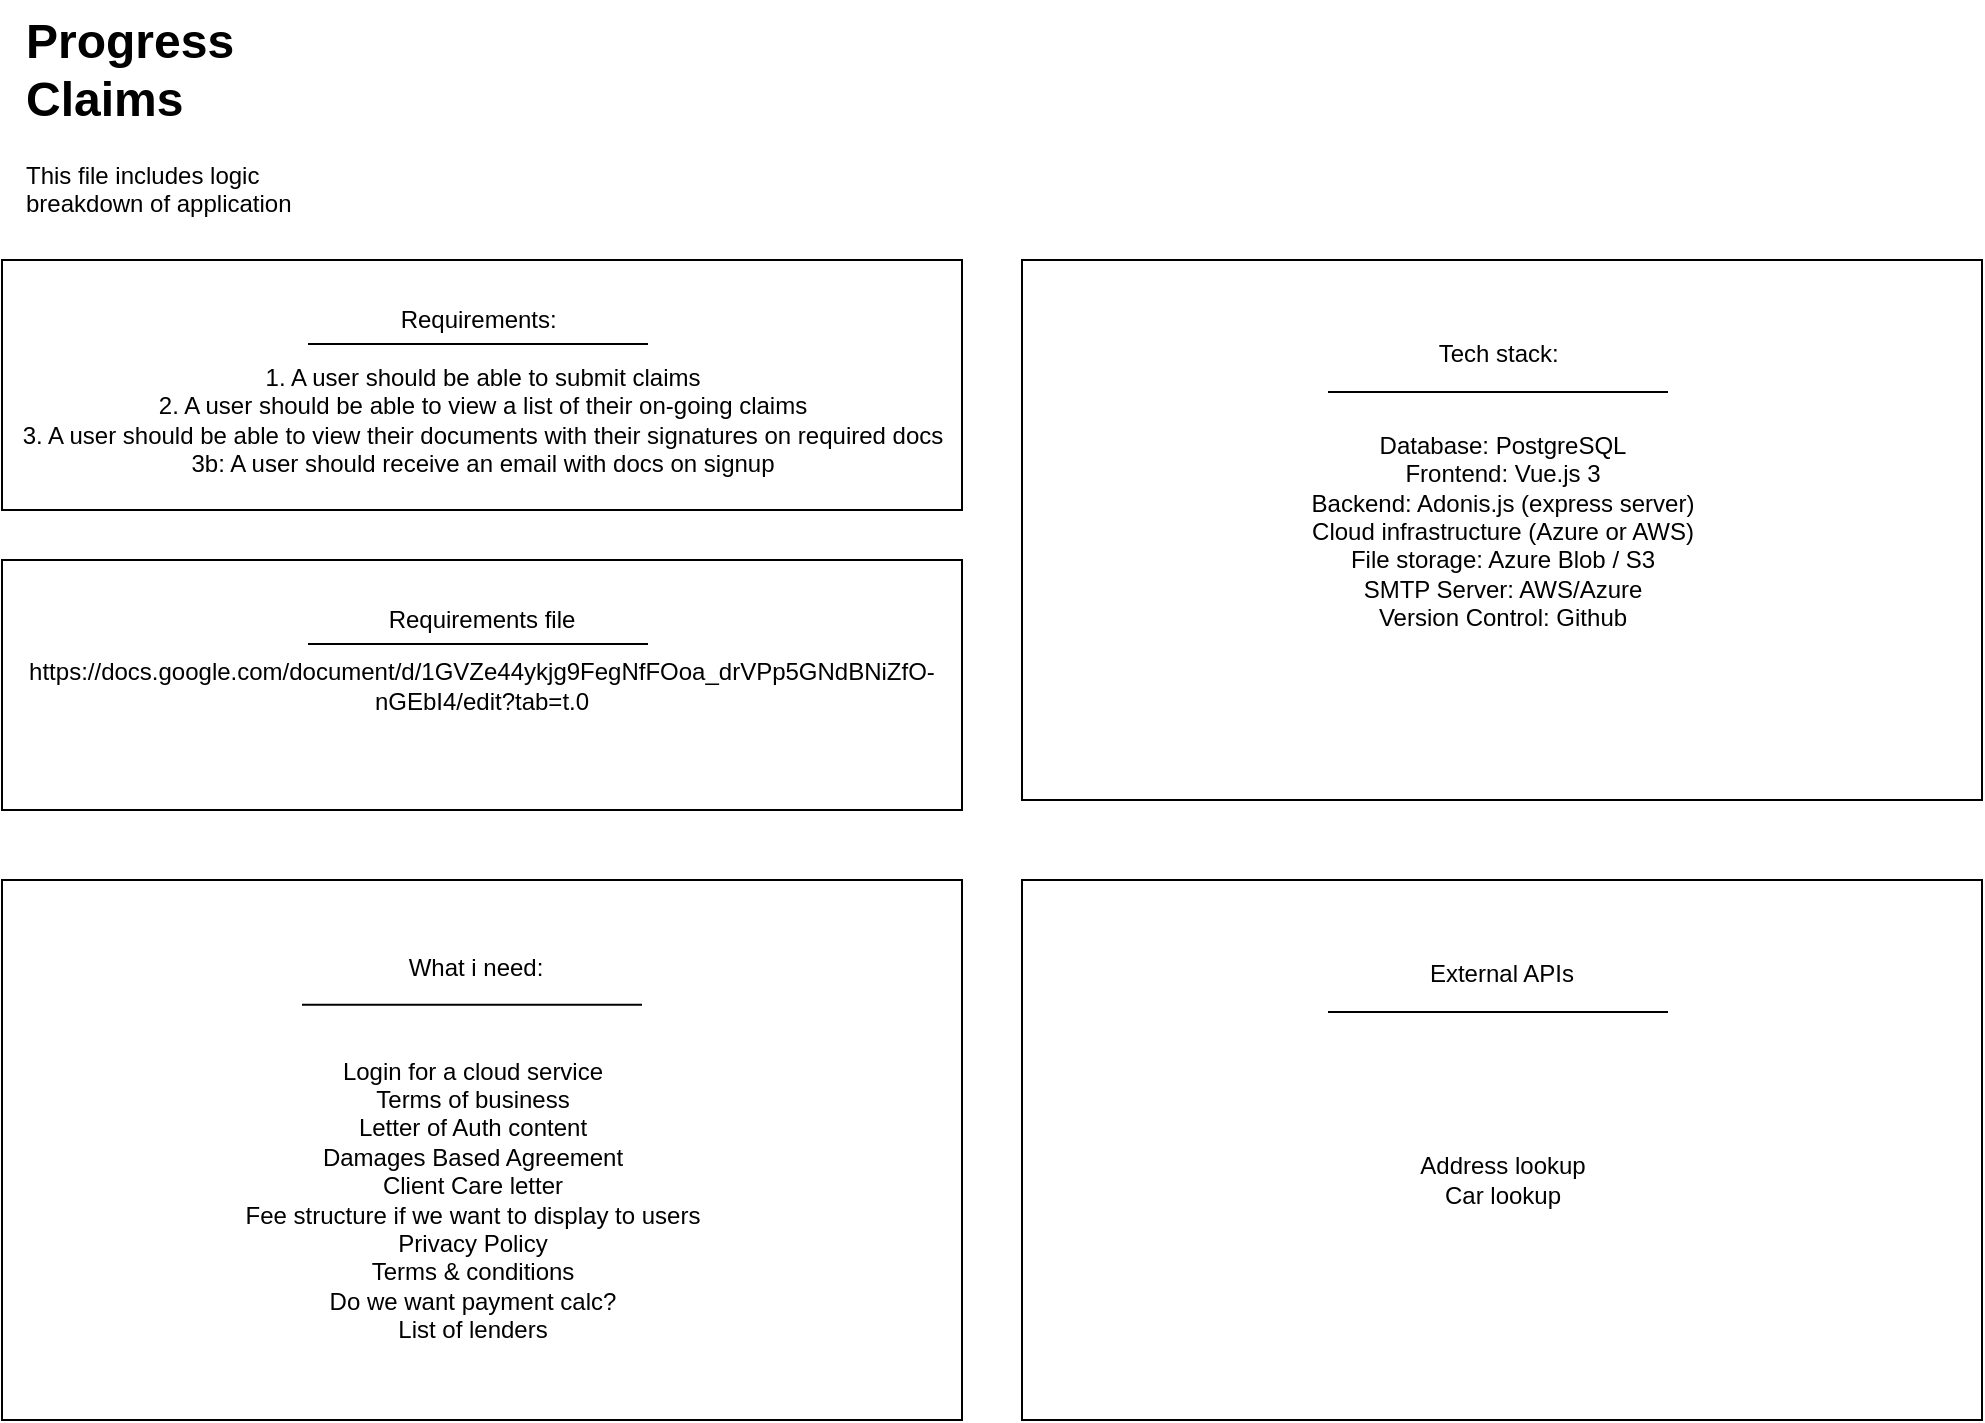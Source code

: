 <mxfile version="26.0.8">
  <diagram name="Page-1" id="gXM-GelUflYNmHCkCIh1">
    <mxGraphModel dx="2314" dy="4463" grid="1" gridSize="10" guides="1" tooltips="1" connect="1" arrows="1" fold="1" page="1" pageScale="1" pageWidth="1169" pageHeight="1654" math="0" shadow="0">
      <root>
        <mxCell id="0" />
        <mxCell id="1" parent="0" />
        <mxCell id="j9WPDJRD46hS3IfpR3rU-7" value="" style="group" vertex="1" connectable="0" parent="1">
          <mxGeometry x="30" y="-1540" width="480" height="125" as="geometry" />
        </mxCell>
        <mxCell id="j9WPDJRD46hS3IfpR3rU-6" value="" style="rounded=0;whiteSpace=wrap;html=1;" vertex="1" parent="j9WPDJRD46hS3IfpR3rU-7">
          <mxGeometry width="480" height="125" as="geometry" />
        </mxCell>
        <mxCell id="j9WPDJRD46hS3IfpR3rU-2" value="Requirements:&amp;nbsp;" style="text;html=1;align=center;verticalAlign=middle;whiteSpace=wrap;rounded=0;" vertex="1" parent="j9WPDJRD46hS3IfpR3rU-7">
          <mxGeometry x="180" y="15" width="120" height="30" as="geometry" />
        </mxCell>
        <mxCell id="j9WPDJRD46hS3IfpR3rU-3" value="1. A user should be able to submit claims&lt;div&gt;2. A user should be able to view a list of their on-going claims&lt;/div&gt;&lt;div&gt;3. A user should be able to view their documents with their signatures on required docs&lt;/div&gt;&lt;div&gt;3b: A user should receive an email with docs on signup&lt;/div&gt;" style="text;html=1;align=center;verticalAlign=middle;resizable=0;points=[];autosize=1;strokeColor=none;fillColor=none;" vertex="1" parent="j9WPDJRD46hS3IfpR3rU-7">
          <mxGeometry y="45" width="480" height="70" as="geometry" />
        </mxCell>
        <mxCell id="j9WPDJRD46hS3IfpR3rU-5" value="" style="endArrow=none;html=1;rounded=0;" edge="1" parent="j9WPDJRD46hS3IfpR3rU-7">
          <mxGeometry width="50" height="50" relative="1" as="geometry">
            <mxPoint x="153" y="42" as="sourcePoint" />
            <mxPoint x="323" y="42" as="targetPoint" />
          </mxGeometry>
        </mxCell>
        <mxCell id="j9WPDJRD46hS3IfpR3rU-8" value="&lt;h1 style=&quot;margin-top: 0px;&quot;&gt;Progress Claims&lt;/h1&gt;&lt;div&gt;This file includes logic breakdown of application&lt;/div&gt;" style="text;html=1;whiteSpace=wrap;overflow=hidden;rounded=0;" vertex="1" parent="1">
          <mxGeometry x="40" y="-1670" width="180" height="120" as="geometry" />
        </mxCell>
        <mxCell id="j9WPDJRD46hS3IfpR3rU-9" value="" style="group" vertex="1" connectable="0" parent="1">
          <mxGeometry x="540" y="-1540" width="480" height="270" as="geometry" />
        </mxCell>
        <mxCell id="j9WPDJRD46hS3IfpR3rU-10" value="" style="rounded=0;whiteSpace=wrap;html=1;" vertex="1" parent="j9WPDJRD46hS3IfpR3rU-9">
          <mxGeometry width="480" height="270" as="geometry" />
        </mxCell>
        <mxCell id="j9WPDJRD46hS3IfpR3rU-12" value="Database: PostgreSQL&lt;div&gt;Frontend: Vue.js 3&lt;/div&gt;&lt;div&gt;Backend: Adonis.js (express server)&lt;/div&gt;&lt;div&gt;Cloud infrastructure (Azure or AWS)&lt;/div&gt;&lt;div&gt;File storage: Azure Blob / S3&lt;/div&gt;&lt;div&gt;SMTP Server: AWS/Azure&lt;/div&gt;&lt;div&gt;Version Control: Github&lt;/div&gt;&lt;div&gt;&lt;br&gt;&lt;/div&gt;&lt;div&gt;&lt;br&gt;&lt;/div&gt;" style="text;html=1;align=center;verticalAlign=middle;resizable=0;points=[];autosize=1;strokeColor=none;fillColor=none;" vertex="1" parent="j9WPDJRD46hS3IfpR3rU-9">
          <mxGeometry x="135" y="80.003" width="210" height="140" as="geometry" />
        </mxCell>
        <mxCell id="j9WPDJRD46hS3IfpR3rU-25" value="" style="group" vertex="1" connectable="0" parent="j9WPDJRD46hS3IfpR3rU-9">
          <mxGeometry x="153" y="23.571" width="170" height="47.143" as="geometry" />
        </mxCell>
        <mxCell id="j9WPDJRD46hS3IfpR3rU-11" value="Tech stack:&amp;nbsp;" style="text;html=1;align=center;verticalAlign=middle;whiteSpace=wrap;rounded=0;" vertex="1" parent="j9WPDJRD46hS3IfpR3rU-25">
          <mxGeometry x="27" width="120" height="47.143" as="geometry" />
        </mxCell>
        <mxCell id="j9WPDJRD46hS3IfpR3rU-13" value="" style="endArrow=none;html=1;rounded=0;" edge="1" parent="j9WPDJRD46hS3IfpR3rU-25">
          <mxGeometry width="50" height="50" relative="1" as="geometry">
            <mxPoint y="42.429" as="sourcePoint" />
            <mxPoint x="170" y="42.429" as="targetPoint" />
          </mxGeometry>
        </mxCell>
        <mxCell id="j9WPDJRD46hS3IfpR3rU-14" value="" style="group" vertex="1" connectable="0" parent="1">
          <mxGeometry x="30" y="-1390" width="480" height="125" as="geometry" />
        </mxCell>
        <mxCell id="j9WPDJRD46hS3IfpR3rU-15" value="https://docs.google.com/document/d/1GVZe44ykjg9FegNfFOoa_drVPp5GNdBNiZfO-nGEbI4/edit?tab=t.0" style="rounded=0;whiteSpace=wrap;html=1;" vertex="1" parent="j9WPDJRD46hS3IfpR3rU-14">
          <mxGeometry width="480" height="125" as="geometry" />
        </mxCell>
        <mxCell id="j9WPDJRD46hS3IfpR3rU-16" value="Requirements file" style="text;html=1;align=center;verticalAlign=middle;whiteSpace=wrap;rounded=0;" vertex="1" parent="j9WPDJRD46hS3IfpR3rU-14">
          <mxGeometry x="180" y="15" width="120" height="30" as="geometry" />
        </mxCell>
        <mxCell id="j9WPDJRD46hS3IfpR3rU-18" value="" style="endArrow=none;html=1;rounded=0;" edge="1" parent="j9WPDJRD46hS3IfpR3rU-14">
          <mxGeometry width="50" height="50" relative="1" as="geometry">
            <mxPoint x="153" y="42" as="sourcePoint" />
            <mxPoint x="323" y="42" as="targetPoint" />
          </mxGeometry>
        </mxCell>
        <mxCell id="j9WPDJRD46hS3IfpR3rU-22" value="" style="rounded=0;whiteSpace=wrap;html=1;" vertex="1" parent="1">
          <mxGeometry x="30" y="-1230" width="480" height="270" as="geometry" />
        </mxCell>
        <mxCell id="j9WPDJRD46hS3IfpR3rU-26" value="" style="group" vertex="1" connectable="0" parent="1">
          <mxGeometry x="180" y="-1209.999" width="170" height="47.143" as="geometry" />
        </mxCell>
        <mxCell id="j9WPDJRD46hS3IfpR3rU-27" value="What i need:" style="text;html=1;align=center;verticalAlign=middle;whiteSpace=wrap;rounded=0;" vertex="1" parent="j9WPDJRD46hS3IfpR3rU-26">
          <mxGeometry x="27" width="120" height="47.143" as="geometry" />
        </mxCell>
        <mxCell id="j9WPDJRD46hS3IfpR3rU-28" value="" style="endArrow=none;html=1;rounded=0;" edge="1" parent="j9WPDJRD46hS3IfpR3rU-26">
          <mxGeometry width="50" height="50" relative="1" as="geometry">
            <mxPoint y="42.429" as="sourcePoint" />
            <mxPoint x="170" y="42.429" as="targetPoint" />
          </mxGeometry>
        </mxCell>
        <mxCell id="j9WPDJRD46hS3IfpR3rU-29" value="Login for a cloud service&lt;div&gt;Terms of business&lt;/div&gt;&lt;div&gt;Letter of Auth content&lt;/div&gt;&lt;div&gt;Damages Based Agreement&lt;/div&gt;&lt;div&gt;Client Care letter&lt;/div&gt;&lt;div&gt;Fee structure if we want to display to users&lt;/div&gt;&lt;div&gt;Privacy Policy&lt;/div&gt;&lt;div&gt;Terms &amp;amp; conditions&lt;/div&gt;&lt;div&gt;Do we want payment calc?&lt;/div&gt;&lt;div&gt;List of lenders&lt;/div&gt;" style="text;html=1;align=center;verticalAlign=middle;resizable=0;points=[];autosize=1;strokeColor=none;fillColor=none;" vertex="1" parent="1">
          <mxGeometry x="140" y="-1149.997" width="250" height="160" as="geometry" />
        </mxCell>
        <mxCell id="j9WPDJRD46hS3IfpR3rU-30" value="" style="group" vertex="1" connectable="0" parent="1">
          <mxGeometry x="540" y="-1230" width="480" height="270" as="geometry" />
        </mxCell>
        <mxCell id="j9WPDJRD46hS3IfpR3rU-31" value="" style="rounded=0;whiteSpace=wrap;html=1;" vertex="1" parent="j9WPDJRD46hS3IfpR3rU-30">
          <mxGeometry width="480" height="270" as="geometry" />
        </mxCell>
        <mxCell id="j9WPDJRD46hS3IfpR3rU-32" value="Address lookup&lt;div&gt;Car lookup&lt;/div&gt;" style="text;html=1;align=center;verticalAlign=middle;resizable=0;points=[];autosize=1;strokeColor=none;fillColor=none;" vertex="1" parent="j9WPDJRD46hS3IfpR3rU-30">
          <mxGeometry x="185" y="130.003" width="110" height="40" as="geometry" />
        </mxCell>
        <mxCell id="j9WPDJRD46hS3IfpR3rU-33" value="" style="group" vertex="1" connectable="0" parent="j9WPDJRD46hS3IfpR3rU-30">
          <mxGeometry x="153" y="23.571" width="170" height="47.143" as="geometry" />
        </mxCell>
        <mxCell id="j9WPDJRD46hS3IfpR3rU-34" value="External APIs" style="text;html=1;align=center;verticalAlign=middle;whiteSpace=wrap;rounded=0;" vertex="1" parent="j9WPDJRD46hS3IfpR3rU-33">
          <mxGeometry x="27" width="120" height="47.143" as="geometry" />
        </mxCell>
        <mxCell id="j9WPDJRD46hS3IfpR3rU-35" value="" style="endArrow=none;html=1;rounded=0;" edge="1" parent="j9WPDJRD46hS3IfpR3rU-33">
          <mxGeometry width="50" height="50" relative="1" as="geometry">
            <mxPoint y="42.429" as="sourcePoint" />
            <mxPoint x="170" y="42.429" as="targetPoint" />
          </mxGeometry>
        </mxCell>
      </root>
    </mxGraphModel>
  </diagram>
</mxfile>
